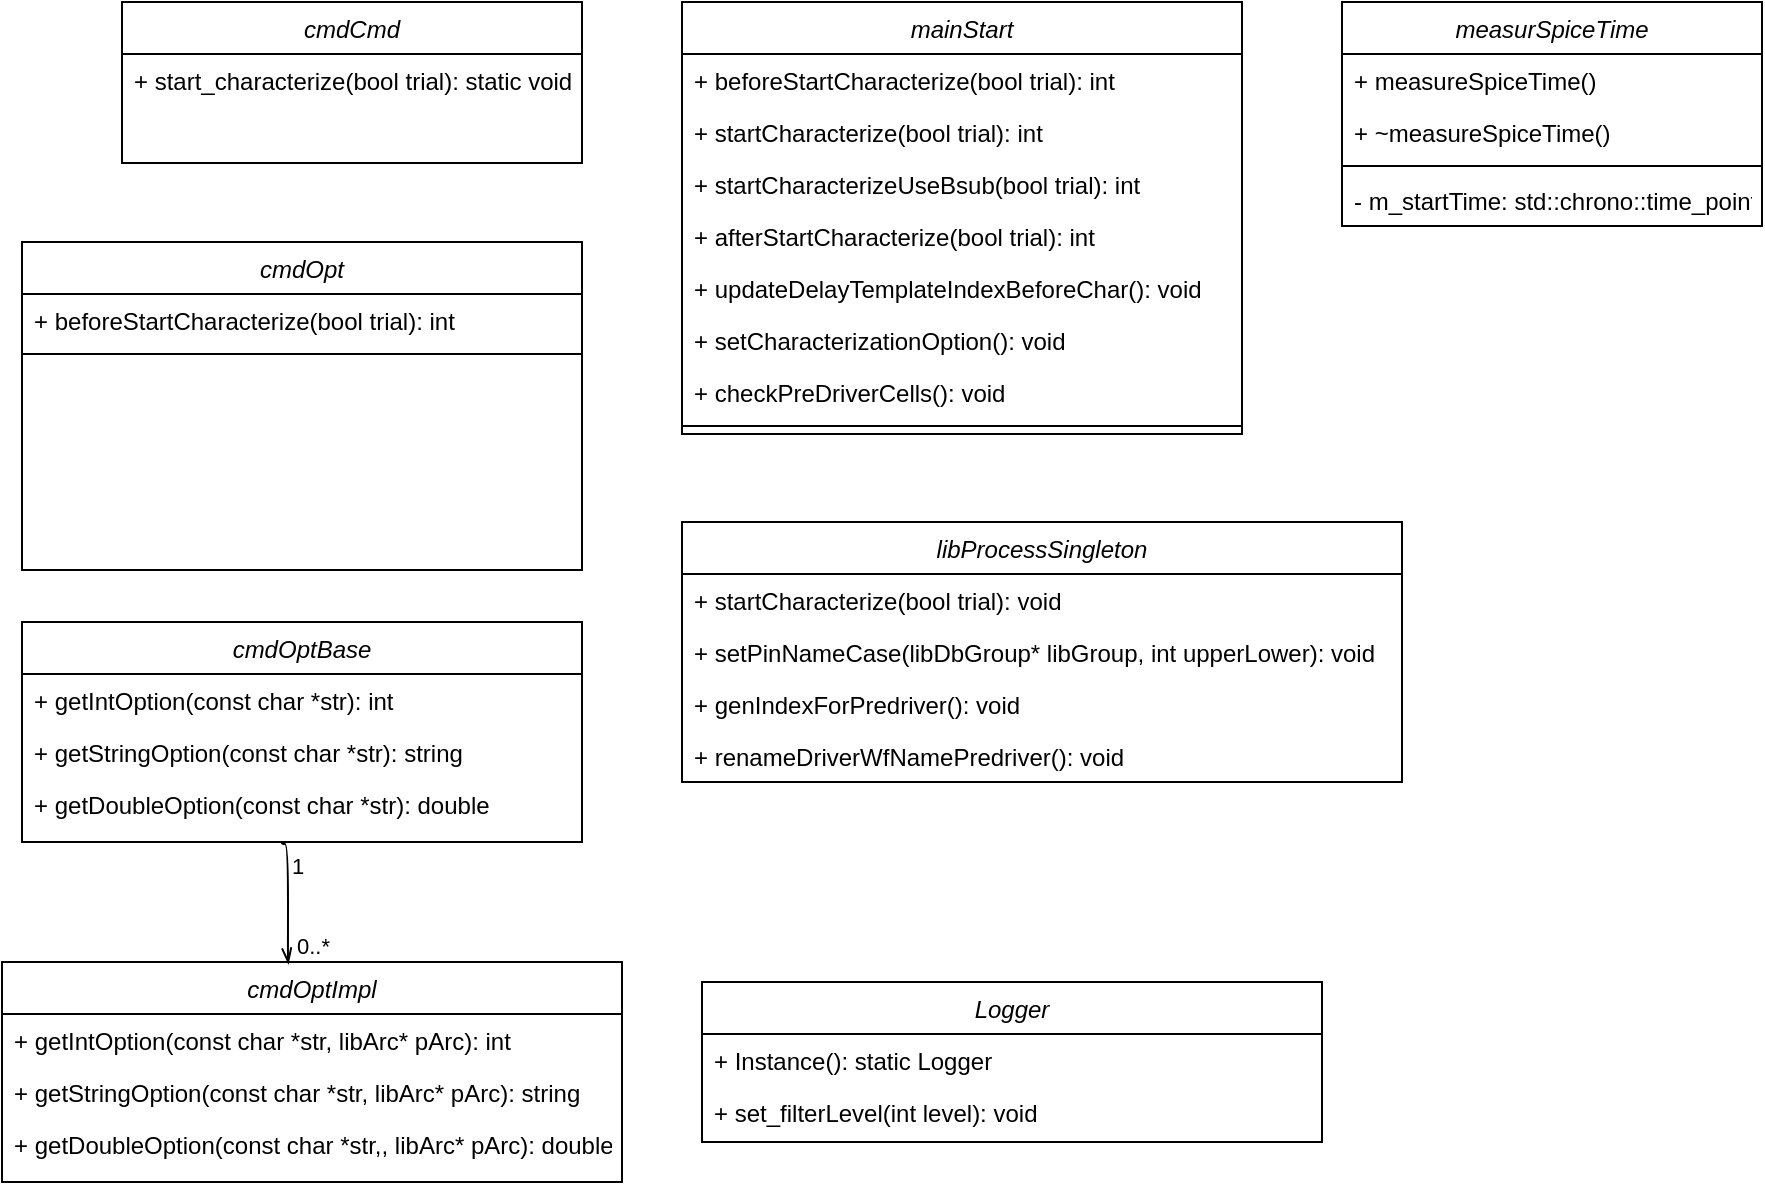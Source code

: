 <mxfile version="21.0.6" type="github">
  <diagram id="C5RBs43oDa-KdzZeNtuy" name="Page-1">
    <mxGraphModel dx="1761" dy="598" grid="1" gridSize="10" guides="1" tooltips="1" connect="1" arrows="1" fold="1" page="1" pageScale="1" pageWidth="827" pageHeight="1169" math="0" shadow="0">
      <root>
        <mxCell id="WIyWlLk6GJQsqaUBKTNV-0" />
        <mxCell id="WIyWlLk6GJQsqaUBKTNV-1" parent="WIyWlLk6GJQsqaUBKTNV-0" />
        <mxCell id="zkfFHV4jXpPFQw0GAbJ--0" value="cmdCmd" style="swimlane;fontStyle=2;align=center;verticalAlign=top;childLayout=stackLayout;horizontal=1;startSize=26;horizontalStack=0;resizeParent=1;resizeLast=0;collapsible=1;marginBottom=0;rounded=0;shadow=0;strokeWidth=1;" parent="WIyWlLk6GJQsqaUBKTNV-1" vertex="1">
          <mxGeometry x="-390" y="50" width="230" height="80.5" as="geometry">
            <mxRectangle x="230" y="140" width="160" height="26" as="alternateBounds" />
          </mxGeometry>
        </mxCell>
        <mxCell id="zkfFHV4jXpPFQw0GAbJ--1" value="+ start_characterize(bool trial): static void" style="text;align=left;verticalAlign=top;spacingLeft=4;spacingRight=4;overflow=hidden;rotatable=0;points=[[0,0.5],[1,0.5]];portConstraint=eastwest;" parent="zkfFHV4jXpPFQw0GAbJ--0" vertex="1">
          <mxGeometry y="26" width="230" height="26" as="geometry" />
        </mxCell>
        <mxCell id="Scj98cI5AJJh03gFAGO5-1" value="measurSpiceTime" style="swimlane;fontStyle=2;align=center;verticalAlign=top;childLayout=stackLayout;horizontal=1;startSize=26;horizontalStack=0;resizeParent=1;resizeLast=0;collapsible=1;marginBottom=0;rounded=0;shadow=0;strokeWidth=1;" vertex="1" parent="WIyWlLk6GJQsqaUBKTNV-1">
          <mxGeometry x="220" y="50" width="210" height="112" as="geometry">
            <mxRectangle x="230" y="140" width="160" height="26" as="alternateBounds" />
          </mxGeometry>
        </mxCell>
        <mxCell id="Scj98cI5AJJh03gFAGO5-2" value="+ measureSpiceTime()&#xa;" style="text;align=left;verticalAlign=top;spacingLeft=4;spacingRight=4;overflow=hidden;rotatable=0;points=[[0,0.5],[1,0.5]];portConstraint=eastwest;" vertex="1" parent="Scj98cI5AJJh03gFAGO5-1">
          <mxGeometry y="26" width="210" height="26" as="geometry" />
        </mxCell>
        <mxCell id="Scj98cI5AJJh03gFAGO5-4" value="+ ~measureSpiceTime()&#xa;" style="text;align=left;verticalAlign=top;spacingLeft=4;spacingRight=4;overflow=hidden;rotatable=0;points=[[0,0.5],[1,0.5]];portConstraint=eastwest;" vertex="1" parent="Scj98cI5AJJh03gFAGO5-1">
          <mxGeometry y="52" width="210" height="26" as="geometry" />
        </mxCell>
        <mxCell id="Scj98cI5AJJh03gFAGO5-3" value="" style="line;html=1;strokeWidth=1;align=left;verticalAlign=middle;spacingTop=-1;spacingLeft=3;spacingRight=3;rotatable=0;labelPosition=right;points=[];portConstraint=eastwest;" vertex="1" parent="Scj98cI5AJJh03gFAGO5-1">
          <mxGeometry y="78" width="210" height="8" as="geometry" />
        </mxCell>
        <mxCell id="Scj98cI5AJJh03gFAGO5-5" value="- m_startTime: std::chrono::time_point" style="text;align=left;verticalAlign=top;spacingLeft=4;spacingRight=4;overflow=hidden;rotatable=0;points=[[0,0.5],[1,0.5]];portConstraint=eastwest;" vertex="1" parent="Scj98cI5AJJh03gFAGO5-1">
          <mxGeometry y="86" width="210" height="26" as="geometry" />
        </mxCell>
        <mxCell id="Scj98cI5AJJh03gFAGO5-6" value="mainStart" style="swimlane;fontStyle=2;align=center;verticalAlign=top;childLayout=stackLayout;horizontal=1;startSize=26;horizontalStack=0;resizeParent=1;resizeLast=0;collapsible=1;marginBottom=0;rounded=0;shadow=0;strokeWidth=1;" vertex="1" parent="WIyWlLk6GJQsqaUBKTNV-1">
          <mxGeometry x="-110" y="50" width="280" height="216" as="geometry">
            <mxRectangle x="230" y="140" width="160" height="26" as="alternateBounds" />
          </mxGeometry>
        </mxCell>
        <mxCell id="Scj98cI5AJJh03gFAGO5-7" value="+ beforeStartCharacterize(bool trial): int&#xa;" style="text;align=left;verticalAlign=top;spacingLeft=4;spacingRight=4;overflow=hidden;rotatable=0;points=[[0,0.5],[1,0.5]];portConstraint=eastwest;" vertex="1" parent="Scj98cI5AJJh03gFAGO5-6">
          <mxGeometry y="26" width="280" height="26" as="geometry" />
        </mxCell>
        <mxCell id="Scj98cI5AJJh03gFAGO5-8" value="+ startCharacterize(bool trial): int&#xa;" style="text;align=left;verticalAlign=top;spacingLeft=4;spacingRight=4;overflow=hidden;rotatable=0;points=[[0,0.5],[1,0.5]];portConstraint=eastwest;" vertex="1" parent="Scj98cI5AJJh03gFAGO5-6">
          <mxGeometry y="52" width="280" height="26" as="geometry" />
        </mxCell>
        <mxCell id="Scj98cI5AJJh03gFAGO5-12" value="+ startCharacterizeUseBsub(bool trial): int&#xa;" style="text;align=left;verticalAlign=top;spacingLeft=4;spacingRight=4;overflow=hidden;rotatable=0;points=[[0,0.5],[1,0.5]];portConstraint=eastwest;" vertex="1" parent="Scj98cI5AJJh03gFAGO5-6">
          <mxGeometry y="78" width="280" height="26" as="geometry" />
        </mxCell>
        <mxCell id="Scj98cI5AJJh03gFAGO5-13" value="+ afterStartCharacterize(bool trial): int&#xa;" style="text;align=left;verticalAlign=top;spacingLeft=4;spacingRight=4;overflow=hidden;rotatable=0;points=[[0,0.5],[1,0.5]];portConstraint=eastwest;" vertex="1" parent="Scj98cI5AJJh03gFAGO5-6">
          <mxGeometry y="104" width="280" height="26" as="geometry" />
        </mxCell>
        <mxCell id="Scj98cI5AJJh03gFAGO5-38" value="+ updateDelayTemplateIndexBeforeChar(): void&#xa;" style="text;align=left;verticalAlign=top;spacingLeft=4;spacingRight=4;overflow=hidden;rotatable=0;points=[[0,0.5],[1,0.5]];portConstraint=eastwest;" vertex="1" parent="Scj98cI5AJJh03gFAGO5-6">
          <mxGeometry y="130" width="280" height="26" as="geometry" />
        </mxCell>
        <mxCell id="Scj98cI5AJJh03gFAGO5-11" value="+ setCharacterizationOption(): void&#xa;" style="text;align=left;verticalAlign=top;spacingLeft=4;spacingRight=4;overflow=hidden;rotatable=0;points=[[0,0.5],[1,0.5]];portConstraint=eastwest;" vertex="1" parent="Scj98cI5AJJh03gFAGO5-6">
          <mxGeometry y="156" width="280" height="26" as="geometry" />
        </mxCell>
        <mxCell id="Scj98cI5AJJh03gFAGO5-39" value="+ checkPreDriverCells(): void&#xa;" style="text;align=left;verticalAlign=top;spacingLeft=4;spacingRight=4;overflow=hidden;rotatable=0;points=[[0,0.5],[1,0.5]];portConstraint=eastwest;" vertex="1" parent="Scj98cI5AJJh03gFAGO5-6">
          <mxGeometry y="182" width="280" height="26" as="geometry" />
        </mxCell>
        <mxCell id="Scj98cI5AJJh03gFAGO5-9" value="" style="line;html=1;strokeWidth=1;align=left;verticalAlign=middle;spacingTop=-1;spacingLeft=3;spacingRight=3;rotatable=0;labelPosition=right;points=[];portConstraint=eastwest;" vertex="1" parent="Scj98cI5AJJh03gFAGO5-6">
          <mxGeometry y="208" width="280" height="8" as="geometry" />
        </mxCell>
        <mxCell id="Scj98cI5AJJh03gFAGO5-14" value="cmdOpt" style="swimlane;fontStyle=2;align=center;verticalAlign=top;childLayout=stackLayout;horizontal=1;startSize=26;horizontalStack=0;resizeParent=1;resizeLast=0;collapsible=1;marginBottom=0;rounded=0;shadow=0;strokeWidth=1;" vertex="1" parent="WIyWlLk6GJQsqaUBKTNV-1">
          <mxGeometry x="-440" y="170" width="280" height="164" as="geometry">
            <mxRectangle x="230" y="140" width="160" height="26" as="alternateBounds" />
          </mxGeometry>
        </mxCell>
        <mxCell id="Scj98cI5AJJh03gFAGO5-15" value="+ beforeStartCharacterize(bool trial): int&#xa;" style="text;align=left;verticalAlign=top;spacingLeft=4;spacingRight=4;overflow=hidden;rotatable=0;points=[[0,0.5],[1,0.5]];portConstraint=eastwest;" vertex="1" parent="Scj98cI5AJJh03gFAGO5-14">
          <mxGeometry y="26" width="280" height="26" as="geometry" />
        </mxCell>
        <mxCell id="Scj98cI5AJJh03gFAGO5-20" value="" style="line;html=1;strokeWidth=1;align=left;verticalAlign=middle;spacingTop=-1;spacingLeft=3;spacingRight=3;rotatable=0;labelPosition=right;points=[];portConstraint=eastwest;" vertex="1" parent="Scj98cI5AJJh03gFAGO5-14">
          <mxGeometry y="52" width="280" height="8" as="geometry" />
        </mxCell>
        <mxCell id="Scj98cI5AJJh03gFAGO5-21" value="cmdOptBase" style="swimlane;fontStyle=2;align=center;verticalAlign=top;childLayout=stackLayout;horizontal=1;startSize=26;horizontalStack=0;resizeParent=1;resizeLast=0;collapsible=1;marginBottom=0;rounded=0;shadow=0;strokeWidth=1;" vertex="1" parent="WIyWlLk6GJQsqaUBKTNV-1">
          <mxGeometry x="-440" y="360" width="280" height="110" as="geometry">
            <mxRectangle x="230" y="140" width="160" height="26" as="alternateBounds" />
          </mxGeometry>
        </mxCell>
        <mxCell id="Scj98cI5AJJh03gFAGO5-22" value="+ getIntOption(const char *str): int&#xa;" style="text;align=left;verticalAlign=top;spacingLeft=4;spacingRight=4;overflow=hidden;rotatable=0;points=[[0,0.5],[1,0.5]];portConstraint=eastwest;" vertex="1" parent="Scj98cI5AJJh03gFAGO5-21">
          <mxGeometry y="26" width="280" height="26" as="geometry" />
        </mxCell>
        <mxCell id="Scj98cI5AJJh03gFAGO5-24" value="+ getStringOption(const char *str): string&#xa;" style="text;align=left;verticalAlign=top;spacingLeft=4;spacingRight=4;overflow=hidden;rotatable=0;points=[[0,0.5],[1,0.5]];portConstraint=eastwest;" vertex="1" parent="Scj98cI5AJJh03gFAGO5-21">
          <mxGeometry y="52" width="280" height="26" as="geometry" />
        </mxCell>
        <mxCell id="Scj98cI5AJJh03gFAGO5-25" value="+ getDoubleOption(const char *str): double&#xa;" style="text;align=left;verticalAlign=top;spacingLeft=4;spacingRight=4;overflow=hidden;rotatable=0;points=[[0,0.5],[1,0.5]];portConstraint=eastwest;" vertex="1" parent="Scj98cI5AJJh03gFAGO5-21">
          <mxGeometry y="78" width="280" height="26" as="geometry" />
        </mxCell>
        <mxCell id="Scj98cI5AJJh03gFAGO5-26" value="cmdOptImpl" style="swimlane;fontStyle=2;align=center;verticalAlign=top;childLayout=stackLayout;horizontal=1;startSize=26;horizontalStack=0;resizeParent=1;resizeLast=0;collapsible=1;marginBottom=0;rounded=0;shadow=0;strokeWidth=1;" vertex="1" parent="WIyWlLk6GJQsqaUBKTNV-1">
          <mxGeometry x="-450" y="530" width="310" height="110" as="geometry">
            <mxRectangle x="230" y="140" width="160" height="26" as="alternateBounds" />
          </mxGeometry>
        </mxCell>
        <mxCell id="Scj98cI5AJJh03gFAGO5-27" value="+ getIntOption(const char *str, libArc* pArc): int&#xa;" style="text;align=left;verticalAlign=top;spacingLeft=4;spacingRight=4;overflow=hidden;rotatable=0;points=[[0,0.5],[1,0.5]];portConstraint=eastwest;" vertex="1" parent="Scj98cI5AJJh03gFAGO5-26">
          <mxGeometry y="26" width="310" height="26" as="geometry" />
        </mxCell>
        <mxCell id="Scj98cI5AJJh03gFAGO5-28" value="+ getStringOption(const char *str, libArc* pArc): string&#xa;" style="text;align=left;verticalAlign=top;spacingLeft=4;spacingRight=4;overflow=hidden;rotatable=0;points=[[0,0.5],[1,0.5]];portConstraint=eastwest;" vertex="1" parent="Scj98cI5AJJh03gFAGO5-26">
          <mxGeometry y="52" width="310" height="26" as="geometry" />
        </mxCell>
        <mxCell id="Scj98cI5AJJh03gFAGO5-29" value="+ getDoubleOption(const char *str,, libArc* pArc): double&#xa;" style="text;align=left;verticalAlign=top;spacingLeft=4;spacingRight=4;overflow=hidden;rotatable=0;points=[[0,0.5],[1,0.5]];portConstraint=eastwest;" vertex="1" parent="Scj98cI5AJJh03gFAGO5-26">
          <mxGeometry y="78" width="310" height="26" as="geometry" />
        </mxCell>
        <mxCell id="Scj98cI5AJJh03gFAGO5-31" value="" style="endArrow=openThin;html=1;edgeStyle=orthogonalEdgeStyle;entryX=0.462;entryY=0.009;entryDx=0;entryDy=0;entryPerimeter=0;startArrow=none;startFill=0;endFill=0;curved=1;" edge="1" parent="WIyWlLk6GJQsqaUBKTNV-1" target="Scj98cI5AJJh03gFAGO5-26">
          <mxGeometry relative="1" as="geometry">
            <mxPoint x="-307" y="470" as="sourcePoint" />
            <mxPoint x="10" y="390" as="targetPoint" />
            <Array as="points">
              <mxPoint x="-310" y="471" />
              <mxPoint x="-307" y="471" />
              <mxPoint x="-307" y="529" />
              <mxPoint x="-307" y="529" />
            </Array>
          </mxGeometry>
        </mxCell>
        <mxCell id="Scj98cI5AJJh03gFAGO5-32" value="1" style="edgeLabel;resizable=0;html=1;align=left;verticalAlign=bottom;" connectable="0" vertex="1" parent="Scj98cI5AJJh03gFAGO5-31">
          <mxGeometry x="-1" relative="1" as="geometry">
            <mxPoint y="20" as="offset" />
          </mxGeometry>
        </mxCell>
        <mxCell id="Scj98cI5AJJh03gFAGO5-33" value="0..*" style="edgeLabel;resizable=0;html=1;align=right;verticalAlign=bottom;" connectable="0" vertex="1" parent="Scj98cI5AJJh03gFAGO5-31">
          <mxGeometry x="1" relative="1" as="geometry">
            <mxPoint x="21" as="offset" />
          </mxGeometry>
        </mxCell>
        <mxCell id="Scj98cI5AJJh03gFAGO5-34" value="Logger" style="swimlane;fontStyle=2;align=center;verticalAlign=top;childLayout=stackLayout;horizontal=1;startSize=26;horizontalStack=0;resizeParent=1;resizeLast=0;collapsible=1;marginBottom=0;rounded=0;shadow=0;strokeWidth=1;" vertex="1" parent="WIyWlLk6GJQsqaUBKTNV-1">
          <mxGeometry x="-100" y="540" width="310" height="80" as="geometry">
            <mxRectangle x="230" y="140" width="160" height="26" as="alternateBounds" />
          </mxGeometry>
        </mxCell>
        <mxCell id="Scj98cI5AJJh03gFAGO5-35" value="+ Instance(): static Logger " style="text;align=left;verticalAlign=top;spacingLeft=4;spacingRight=4;overflow=hidden;rotatable=0;points=[[0,0.5],[1,0.5]];portConstraint=eastwest;" vertex="1" parent="Scj98cI5AJJh03gFAGO5-34">
          <mxGeometry y="26" width="310" height="26" as="geometry" />
        </mxCell>
        <mxCell id="Scj98cI5AJJh03gFAGO5-36" value="+ set_filterLevel(int level): void" style="text;align=left;verticalAlign=top;spacingLeft=4;spacingRight=4;overflow=hidden;rotatable=0;points=[[0,0.5],[1,0.5]];portConstraint=eastwest;" vertex="1" parent="Scj98cI5AJJh03gFAGO5-34">
          <mxGeometry y="52" width="310" height="26" as="geometry" />
        </mxCell>
        <mxCell id="Scj98cI5AJJh03gFAGO5-40" value="libProcessSingleton" style="swimlane;fontStyle=2;align=center;verticalAlign=top;childLayout=stackLayout;horizontal=1;startSize=26;horizontalStack=0;resizeParent=1;resizeLast=0;collapsible=1;marginBottom=0;rounded=0;shadow=0;strokeWidth=1;" vertex="1" parent="WIyWlLk6GJQsqaUBKTNV-1">
          <mxGeometry x="-110" y="310" width="360" height="130" as="geometry">
            <mxRectangle x="230" y="140" width="160" height="26" as="alternateBounds" />
          </mxGeometry>
        </mxCell>
        <mxCell id="Scj98cI5AJJh03gFAGO5-41" value="+ startCharacterize(bool trial): void " style="text;align=left;verticalAlign=top;spacingLeft=4;spacingRight=4;overflow=hidden;rotatable=0;points=[[0,0.5],[1,0.5]];portConstraint=eastwest;" vertex="1" parent="Scj98cI5AJJh03gFAGO5-40">
          <mxGeometry y="26" width="360" height="26" as="geometry" />
        </mxCell>
        <mxCell id="Scj98cI5AJJh03gFAGO5-43" value="+ setPinNameCase(libDbGroup* libGroup, int upperLower): void" style="text;align=left;verticalAlign=top;spacingLeft=4;spacingRight=4;overflow=hidden;rotatable=0;points=[[0,0.5],[1,0.5]];portConstraint=eastwest;" vertex="1" parent="Scj98cI5AJJh03gFAGO5-40">
          <mxGeometry y="52" width="360" height="26" as="geometry" />
        </mxCell>
        <mxCell id="Scj98cI5AJJh03gFAGO5-44" value="+ genIndexForPredriver(): void " style="text;align=left;verticalAlign=top;spacingLeft=4;spacingRight=4;overflow=hidden;rotatable=0;points=[[0,0.5],[1,0.5]];portConstraint=eastwest;" vertex="1" parent="Scj98cI5AJJh03gFAGO5-40">
          <mxGeometry y="78" width="360" height="26" as="geometry" />
        </mxCell>
        <mxCell id="Scj98cI5AJJh03gFAGO5-46" value="+ renameDriverWfNamePredriver(): void " style="text;align=left;verticalAlign=top;spacingLeft=4;spacingRight=4;overflow=hidden;rotatable=0;points=[[0,0.5],[1,0.5]];portConstraint=eastwest;" vertex="1" parent="Scj98cI5AJJh03gFAGO5-40">
          <mxGeometry y="104" width="360" height="26" as="geometry" />
        </mxCell>
      </root>
    </mxGraphModel>
  </diagram>
</mxfile>
